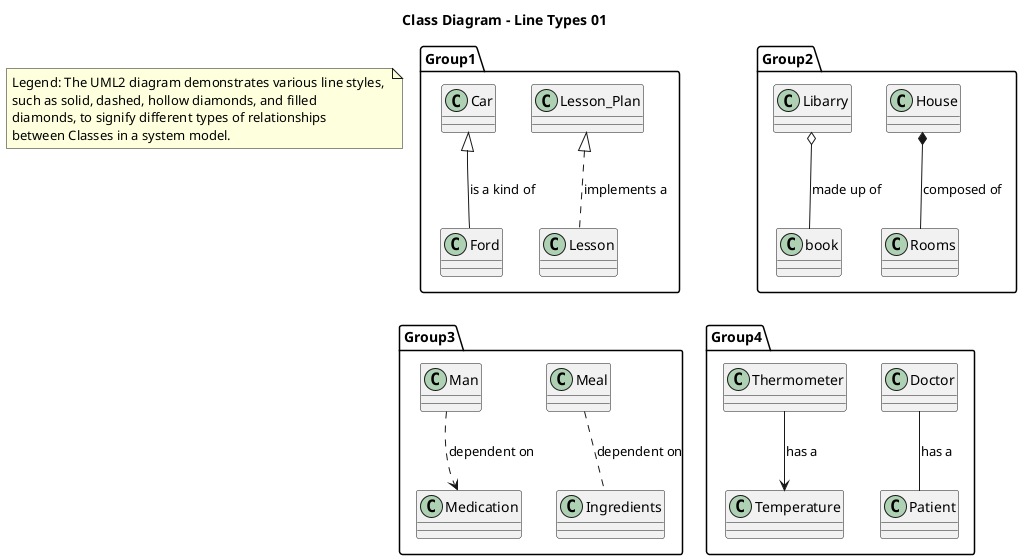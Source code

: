 @startuml
title Class Diagram - Line Types 01
note "Legend: The UML2 diagram demonstrates various line styles, \nsuch as solid, dashed, hollow diamonds, and filled \ndiamonds, to signify different types of relationships \nbetween Classes in a system model." as n1

package "Group1"{
  Lesson_Plan <|.. Lesson: implements a
  Car <|-- Ford: is a kind of
}


package "Group2"{
  House *-- Rooms: composed of
  Libarry o-- book: made up of
}

package "Group3"{
Meal .. Ingredients: dependent on
Man ..> Medication: dependent on
}

package "Group4"{
  Doctor  -- Patient: has a
  Thermometer --> Temperature: has a
}


/'Diagram Layout '/
Lesson -[hidden]-> Meal 
Rooms -[hidden]-> Doctor

@enduml